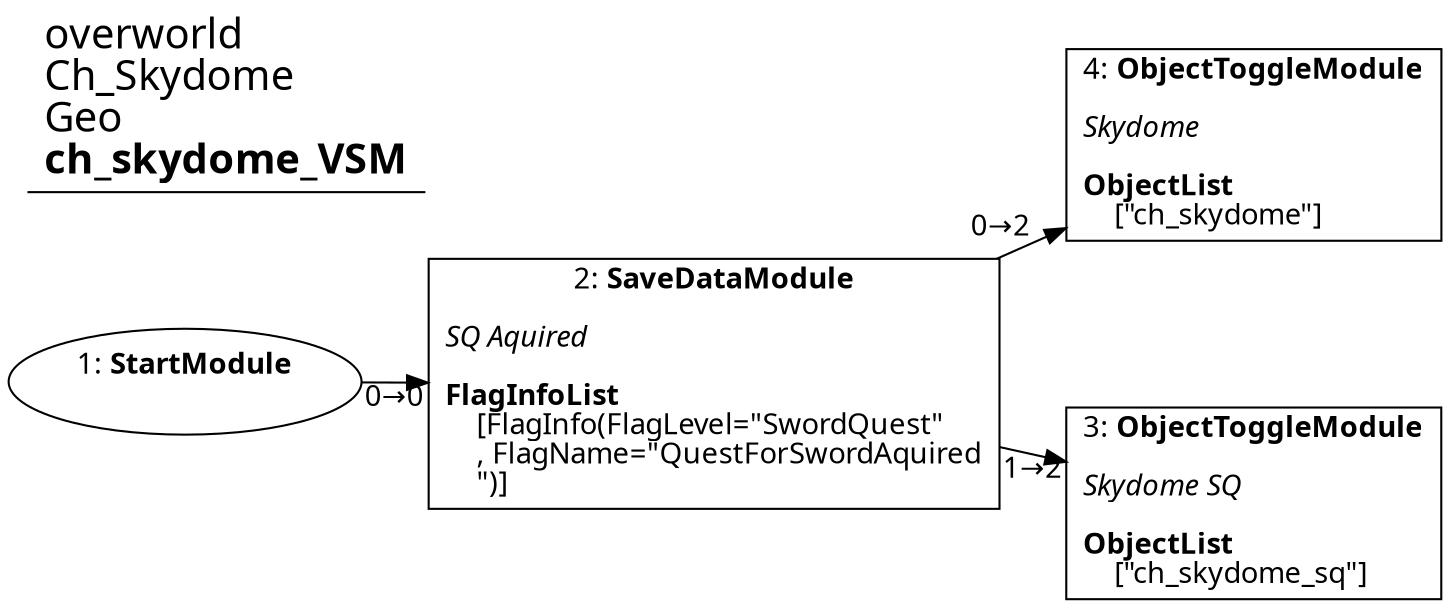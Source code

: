 digraph {
    layout = fdp;
    overlap = prism;
    sep = "+16";
    splines = spline;

    node [ shape = box ];

    graph [ fontname = "Segoe UI" ];
    node [ fontname = "Segoe UI" ];
    edge [ fontname = "Segoe UI" ];

    1 [ label = <1: <b>StartModule</b><br/><br/>> ];
    1 [ shape = oval ]
    1 [ pos = "0.22500001,-0.29200003!" ];
    1 -> 2 [ label = "0→0" ];

    2 [ label = <2: <b>SaveDataModule</b><br/><br/><i>SQ Aquired<br align="left"/></i><br align="left"/><b>FlagInfoList</b><br align="left"/>    [FlagInfo(FlagLevel=&quot;SwordQuest&quot;<br align="left"/>    , FlagName=&quot;QuestForSwordAquired<br align="left"/>    &quot;)]<br align="left"/>> ];
    2 [ pos = "0.45000002,-0.29200003!" ];
    2 -> 3 [ label = "1→2" ];
    2 -> 4 [ label = "0→2" ];

    3 [ label = <3: <b>ObjectToggleModule</b><br/><br/><i>Skydome SQ<br align="left"/></i><br align="left"/><b>ObjectList</b><br align="left"/>    [&quot;ch_skydome_sq&quot;]<br align="left"/>> ];
    3 [ pos = "0.75500005,-0.36!" ];

    4 [ label = <4: <b>ObjectToggleModule</b><br/><br/><i>Skydome<br align="left"/></i><br align="left"/><b>ObjectList</b><br align="left"/>    [&quot;ch_skydome&quot;]<br align="left"/>> ];
    4 [ pos = "0.749,-0.16000001!" ];

    title [ pos = "0.224,-0.15900001!" ];
    title [ shape = underline ];
    title [ label = <<font point-size="20">overworld<br align="left"/>Ch_Skydome<br align="left"/>Geo<br align="left"/><b>ch_skydome_VSM</b><br align="left"/></font>> ];
}
